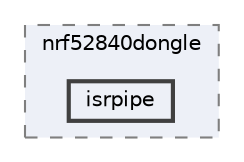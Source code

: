digraph "/home/mj/Desktop/IoT-Chat-Digitalization/Dongle/gnrc_border_router/bin/nrf52840dongle/isrpipe"
{
 // LATEX_PDF_SIZE
  bgcolor="transparent";
  edge [fontname=Helvetica,fontsize=10,labelfontname=Helvetica,labelfontsize=10];
  node [fontname=Helvetica,fontsize=10,shape=box,height=0.2,width=0.4];
  compound=true
  subgraph clusterdir_9941f7556d96a0e17fefe82cd217bc3a {
    graph [ bgcolor="#edf0f7", pencolor="grey50", label="nrf52840dongle", fontname=Helvetica,fontsize=10 style="filled,dashed", URL="dir_9941f7556d96a0e17fefe82cd217bc3a.html",tooltip=""]
  dir_233d7c4c214aeda5f518dcdd4417f9d2 [label="isrpipe", fillcolor="#edf0f7", color="grey25", style="filled,bold", URL="dir_233d7c4c214aeda5f518dcdd4417f9d2.html",tooltip=""];
  }
}
